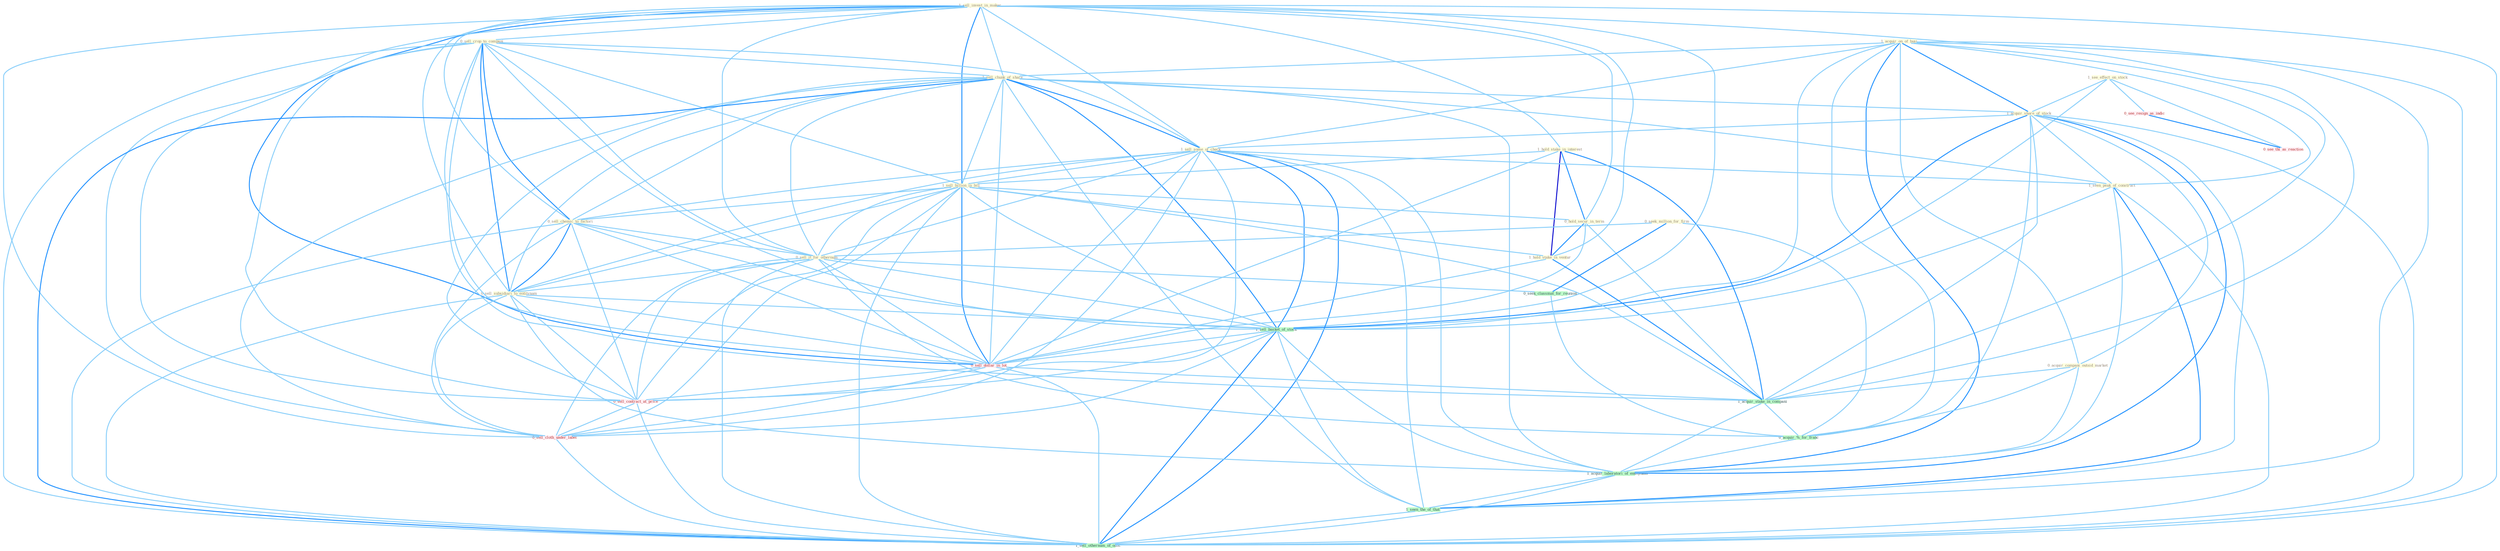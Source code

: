 Graph G{ 
    node
    [shape=polygon,style=filled,width=.5,height=.06,color="#BDFCC9",fixedsize=true,fontsize=4,
    fontcolor="#2f4f4f"];
    {node
    [color="#ffffe0", fontcolor="#8b7d6b"] "1_sell_invest_in_maker " "1_acquir_on_of_busi " "1_see_effect_on_stock " "0_sell_crop_to_compani " "1_hold_stake_in_interest " "1_sell_chunk_of_share " "1_acquir_share_of_stock " "1_sell_some_of_check " "1_sell_billion_in_bill " "0_hold_secur_in_term " "1_hold_stake_in_ventur " "0_sell_chemic_to_factori " "0_seek_million_for_firm " "1_seen_peak_of_construct " "0_sell_it_for_othernum " "0_sell_subsidiari_to_entitynam " "0_acquir_compani_outsid_market "}
{node [color="#fff0f5", fontcolor="#b22222"] "0_sell_dollar_in_lot " "0_see_resign_as_indic " "0_sell_contract_at_price " "0_sell_cloth_under_label " "0_see_thi_as_reaction "}
edge [color="#B0E2FF"];

	"1_sell_invest_in_maker " -- "0_sell_crop_to_compani " [w="1", color="#87cefa" ];
	"1_sell_invest_in_maker " -- "1_hold_stake_in_interest " [w="1", color="#87cefa" ];
	"1_sell_invest_in_maker " -- "1_sell_chunk_of_share " [w="1", color="#87cefa" ];
	"1_sell_invest_in_maker " -- "1_sell_some_of_check " [w="1", color="#87cefa" ];
	"1_sell_invest_in_maker " -- "1_sell_billion_in_bill " [w="2", color="#1e90ff" , len=0.8];
	"1_sell_invest_in_maker " -- "0_hold_secur_in_term " [w="1", color="#87cefa" ];
	"1_sell_invest_in_maker " -- "1_hold_stake_in_ventur " [w="1", color="#87cefa" ];
	"1_sell_invest_in_maker " -- "0_sell_chemic_to_factori " [w="1", color="#87cefa" ];
	"1_sell_invest_in_maker " -- "0_sell_it_for_othernum " [w="1", color="#87cefa" ];
	"1_sell_invest_in_maker " -- "0_sell_subsidiari_to_entitynam " [w="1", color="#87cefa" ];
	"1_sell_invest_in_maker " -- "1_sell_basket_of_stock " [w="1", color="#87cefa" ];
	"1_sell_invest_in_maker " -- "0_sell_dollar_in_lot " [w="2", color="#1e90ff" , len=0.8];
	"1_sell_invest_in_maker " -- "1_acquir_stake_in_compani " [w="1", color="#87cefa" ];
	"1_sell_invest_in_maker " -- "0_sell_contract_at_price " [w="1", color="#87cefa" ];
	"1_sell_invest_in_maker " -- "0_sell_cloth_under_label " [w="1", color="#87cefa" ];
	"1_sell_invest_in_maker " -- "1_sell_othernum_of_offic " [w="1", color="#87cefa" ];
	"1_acquir_on_of_busi " -- "1_sell_chunk_of_share " [w="1", color="#87cefa" ];
	"1_acquir_on_of_busi " -- "1_acquir_share_of_stock " [w="2", color="#1e90ff" , len=0.8];
	"1_acquir_on_of_busi " -- "1_sell_some_of_check " [w="1", color="#87cefa" ];
	"1_acquir_on_of_busi " -- "1_seen_peak_of_construct " [w="1", color="#87cefa" ];
	"1_acquir_on_of_busi " -- "0_acquir_compani_outsid_market " [w="1", color="#87cefa" ];
	"1_acquir_on_of_busi " -- "1_sell_basket_of_stock " [w="1", color="#87cefa" ];
	"1_acquir_on_of_busi " -- "1_acquir_stake_in_compani " [w="1", color="#87cefa" ];
	"1_acquir_on_of_busi " -- "0_acquir_%_for_franc " [w="1", color="#87cefa" ];
	"1_acquir_on_of_busi " -- "1_acquir_laboratori_of_entitynam " [w="2", color="#1e90ff" , len=0.8];
	"1_acquir_on_of_busi " -- "1_seen_the_of_that " [w="1", color="#87cefa" ];
	"1_acquir_on_of_busi " -- "1_sell_othernum_of_offic " [w="1", color="#87cefa" ];
	"1_see_effect_on_stock " -- "1_acquir_share_of_stock " [w="1", color="#87cefa" ];
	"1_see_effect_on_stock " -- "1_sell_basket_of_stock " [w="1", color="#87cefa" ];
	"1_see_effect_on_stock " -- "0_see_resign_as_indic " [w="1", color="#87cefa" ];
	"1_see_effect_on_stock " -- "0_see_thi_as_reaction " [w="1", color="#87cefa" ];
	"0_sell_crop_to_compani " -- "1_sell_chunk_of_share " [w="1", color="#87cefa" ];
	"0_sell_crop_to_compani " -- "1_sell_some_of_check " [w="1", color="#87cefa" ];
	"0_sell_crop_to_compani " -- "1_sell_billion_in_bill " [w="1", color="#87cefa" ];
	"0_sell_crop_to_compani " -- "0_sell_chemic_to_factori " [w="2", color="#1e90ff" , len=0.8];
	"0_sell_crop_to_compani " -- "0_sell_it_for_othernum " [w="1", color="#87cefa" ];
	"0_sell_crop_to_compani " -- "0_sell_subsidiari_to_entitynam " [w="2", color="#1e90ff" , len=0.8];
	"0_sell_crop_to_compani " -- "1_sell_basket_of_stock " [w="1", color="#87cefa" ];
	"0_sell_crop_to_compani " -- "0_sell_dollar_in_lot " [w="1", color="#87cefa" ];
	"0_sell_crop_to_compani " -- "1_acquir_stake_in_compani " [w="1", color="#87cefa" ];
	"0_sell_crop_to_compani " -- "0_sell_contract_at_price " [w="1", color="#87cefa" ];
	"0_sell_crop_to_compani " -- "0_sell_cloth_under_label " [w="1", color="#87cefa" ];
	"0_sell_crop_to_compani " -- "1_sell_othernum_of_offic " [w="1", color="#87cefa" ];
	"1_hold_stake_in_interest " -- "1_sell_billion_in_bill " [w="1", color="#87cefa" ];
	"1_hold_stake_in_interest " -- "0_hold_secur_in_term " [w="2", color="#1e90ff" , len=0.8];
	"1_hold_stake_in_interest " -- "1_hold_stake_in_ventur " [w="3", color="#0000cd" , len=0.6];
	"1_hold_stake_in_interest " -- "0_sell_dollar_in_lot " [w="1", color="#87cefa" ];
	"1_hold_stake_in_interest " -- "1_acquir_stake_in_compani " [w="2", color="#1e90ff" , len=0.8];
	"1_sell_chunk_of_share " -- "1_acquir_share_of_stock " [w="1", color="#87cefa" ];
	"1_sell_chunk_of_share " -- "1_sell_some_of_check " [w="2", color="#1e90ff" , len=0.8];
	"1_sell_chunk_of_share " -- "1_sell_billion_in_bill " [w="1", color="#87cefa" ];
	"1_sell_chunk_of_share " -- "0_sell_chemic_to_factori " [w="1", color="#87cefa" ];
	"1_sell_chunk_of_share " -- "1_seen_peak_of_construct " [w="1", color="#87cefa" ];
	"1_sell_chunk_of_share " -- "0_sell_it_for_othernum " [w="1", color="#87cefa" ];
	"1_sell_chunk_of_share " -- "0_sell_subsidiari_to_entitynam " [w="1", color="#87cefa" ];
	"1_sell_chunk_of_share " -- "1_sell_basket_of_stock " [w="2", color="#1e90ff" , len=0.8];
	"1_sell_chunk_of_share " -- "0_sell_dollar_in_lot " [w="1", color="#87cefa" ];
	"1_sell_chunk_of_share " -- "0_sell_contract_at_price " [w="1", color="#87cefa" ];
	"1_sell_chunk_of_share " -- "1_acquir_laboratori_of_entitynam " [w="1", color="#87cefa" ];
	"1_sell_chunk_of_share " -- "0_sell_cloth_under_label " [w="1", color="#87cefa" ];
	"1_sell_chunk_of_share " -- "1_seen_the_of_that " [w="1", color="#87cefa" ];
	"1_sell_chunk_of_share " -- "1_sell_othernum_of_offic " [w="2", color="#1e90ff" , len=0.8];
	"1_acquir_share_of_stock " -- "1_sell_some_of_check " [w="1", color="#87cefa" ];
	"1_acquir_share_of_stock " -- "1_seen_peak_of_construct " [w="1", color="#87cefa" ];
	"1_acquir_share_of_stock " -- "0_acquir_compani_outsid_market " [w="1", color="#87cefa" ];
	"1_acquir_share_of_stock " -- "1_sell_basket_of_stock " [w="2", color="#1e90ff" , len=0.8];
	"1_acquir_share_of_stock " -- "1_acquir_stake_in_compani " [w="1", color="#87cefa" ];
	"1_acquir_share_of_stock " -- "0_acquir_%_for_franc " [w="1", color="#87cefa" ];
	"1_acquir_share_of_stock " -- "1_acquir_laboratori_of_entitynam " [w="2", color="#1e90ff" , len=0.8];
	"1_acquir_share_of_stock " -- "1_seen_the_of_that " [w="1", color="#87cefa" ];
	"1_acquir_share_of_stock " -- "1_sell_othernum_of_offic " [w="1", color="#87cefa" ];
	"1_sell_some_of_check " -- "1_sell_billion_in_bill " [w="1", color="#87cefa" ];
	"1_sell_some_of_check " -- "0_sell_chemic_to_factori " [w="1", color="#87cefa" ];
	"1_sell_some_of_check " -- "1_seen_peak_of_construct " [w="1", color="#87cefa" ];
	"1_sell_some_of_check " -- "0_sell_it_for_othernum " [w="1", color="#87cefa" ];
	"1_sell_some_of_check " -- "0_sell_subsidiari_to_entitynam " [w="1", color="#87cefa" ];
	"1_sell_some_of_check " -- "1_sell_basket_of_stock " [w="2", color="#1e90ff" , len=0.8];
	"1_sell_some_of_check " -- "0_sell_dollar_in_lot " [w="1", color="#87cefa" ];
	"1_sell_some_of_check " -- "0_sell_contract_at_price " [w="1", color="#87cefa" ];
	"1_sell_some_of_check " -- "1_acquir_laboratori_of_entitynam " [w="1", color="#87cefa" ];
	"1_sell_some_of_check " -- "0_sell_cloth_under_label " [w="1", color="#87cefa" ];
	"1_sell_some_of_check " -- "1_seen_the_of_that " [w="1", color="#87cefa" ];
	"1_sell_some_of_check " -- "1_sell_othernum_of_offic " [w="2", color="#1e90ff" , len=0.8];
	"1_sell_billion_in_bill " -- "0_hold_secur_in_term " [w="1", color="#87cefa" ];
	"1_sell_billion_in_bill " -- "1_hold_stake_in_ventur " [w="1", color="#87cefa" ];
	"1_sell_billion_in_bill " -- "0_sell_chemic_to_factori " [w="1", color="#87cefa" ];
	"1_sell_billion_in_bill " -- "0_sell_it_for_othernum " [w="1", color="#87cefa" ];
	"1_sell_billion_in_bill " -- "0_sell_subsidiari_to_entitynam " [w="1", color="#87cefa" ];
	"1_sell_billion_in_bill " -- "1_sell_basket_of_stock " [w="1", color="#87cefa" ];
	"1_sell_billion_in_bill " -- "0_sell_dollar_in_lot " [w="2", color="#1e90ff" , len=0.8];
	"1_sell_billion_in_bill " -- "1_acquir_stake_in_compani " [w="1", color="#87cefa" ];
	"1_sell_billion_in_bill " -- "0_sell_contract_at_price " [w="1", color="#87cefa" ];
	"1_sell_billion_in_bill " -- "0_sell_cloth_under_label " [w="1", color="#87cefa" ];
	"1_sell_billion_in_bill " -- "1_sell_othernum_of_offic " [w="1", color="#87cefa" ];
	"0_hold_secur_in_term " -- "1_hold_stake_in_ventur " [w="2", color="#1e90ff" , len=0.8];
	"0_hold_secur_in_term " -- "0_sell_dollar_in_lot " [w="1", color="#87cefa" ];
	"0_hold_secur_in_term " -- "1_acquir_stake_in_compani " [w="1", color="#87cefa" ];
	"1_hold_stake_in_ventur " -- "0_sell_dollar_in_lot " [w="1", color="#87cefa" ];
	"1_hold_stake_in_ventur " -- "1_acquir_stake_in_compani " [w="2", color="#1e90ff" , len=0.8];
	"0_sell_chemic_to_factori " -- "0_sell_it_for_othernum " [w="1", color="#87cefa" ];
	"0_sell_chemic_to_factori " -- "0_sell_subsidiari_to_entitynam " [w="2", color="#1e90ff" , len=0.8];
	"0_sell_chemic_to_factori " -- "1_sell_basket_of_stock " [w="1", color="#87cefa" ];
	"0_sell_chemic_to_factori " -- "0_sell_dollar_in_lot " [w="1", color="#87cefa" ];
	"0_sell_chemic_to_factori " -- "0_sell_contract_at_price " [w="1", color="#87cefa" ];
	"0_sell_chemic_to_factori " -- "0_sell_cloth_under_label " [w="1", color="#87cefa" ];
	"0_sell_chemic_to_factori " -- "1_sell_othernum_of_offic " [w="1", color="#87cefa" ];
	"0_seek_million_for_firm " -- "0_sell_it_for_othernum " [w="1", color="#87cefa" ];
	"0_seek_million_for_firm " -- "0_seek_classmat_for_reunion " [w="2", color="#1e90ff" , len=0.8];
	"0_seek_million_for_firm " -- "0_acquir_%_for_franc " [w="1", color="#87cefa" ];
	"1_seen_peak_of_construct " -- "1_sell_basket_of_stock " [w="1", color="#87cefa" ];
	"1_seen_peak_of_construct " -- "1_acquir_laboratori_of_entitynam " [w="1", color="#87cefa" ];
	"1_seen_peak_of_construct " -- "1_seen_the_of_that " [w="2", color="#1e90ff" , len=0.8];
	"1_seen_peak_of_construct " -- "1_sell_othernum_of_offic " [w="1", color="#87cefa" ];
	"0_sell_it_for_othernum " -- "0_sell_subsidiari_to_entitynam " [w="1", color="#87cefa" ];
	"0_sell_it_for_othernum " -- "0_seek_classmat_for_reunion " [w="1", color="#87cefa" ];
	"0_sell_it_for_othernum " -- "1_sell_basket_of_stock " [w="1", color="#87cefa" ];
	"0_sell_it_for_othernum " -- "0_sell_dollar_in_lot " [w="1", color="#87cefa" ];
	"0_sell_it_for_othernum " -- "0_acquir_%_for_franc " [w="1", color="#87cefa" ];
	"0_sell_it_for_othernum " -- "0_sell_contract_at_price " [w="1", color="#87cefa" ];
	"0_sell_it_for_othernum " -- "0_sell_cloth_under_label " [w="1", color="#87cefa" ];
	"0_sell_it_for_othernum " -- "1_sell_othernum_of_offic " [w="1", color="#87cefa" ];
	"0_sell_subsidiari_to_entitynam " -- "1_sell_basket_of_stock " [w="1", color="#87cefa" ];
	"0_sell_subsidiari_to_entitynam " -- "0_sell_dollar_in_lot " [w="1", color="#87cefa" ];
	"0_sell_subsidiari_to_entitynam " -- "0_sell_contract_at_price " [w="1", color="#87cefa" ];
	"0_sell_subsidiari_to_entitynam " -- "1_acquir_laboratori_of_entitynam " [w="1", color="#87cefa" ];
	"0_sell_subsidiari_to_entitynam " -- "0_sell_cloth_under_label " [w="1", color="#87cefa" ];
	"0_sell_subsidiari_to_entitynam " -- "1_sell_othernum_of_offic " [w="1", color="#87cefa" ];
	"0_acquir_compani_outsid_market " -- "1_acquir_stake_in_compani " [w="1", color="#87cefa" ];
	"0_acquir_compani_outsid_market " -- "0_acquir_%_for_franc " [w="1", color="#87cefa" ];
	"0_acquir_compani_outsid_market " -- "1_acquir_laboratori_of_entitynam " [w="1", color="#87cefa" ];
	"0_seek_classmat_for_reunion " -- "0_acquir_%_for_franc " [w="1", color="#87cefa" ];
	"1_sell_basket_of_stock " -- "0_sell_dollar_in_lot " [w="1", color="#87cefa" ];
	"1_sell_basket_of_stock " -- "0_sell_contract_at_price " [w="1", color="#87cefa" ];
	"1_sell_basket_of_stock " -- "1_acquir_laboratori_of_entitynam " [w="1", color="#87cefa" ];
	"1_sell_basket_of_stock " -- "0_sell_cloth_under_label " [w="1", color="#87cefa" ];
	"1_sell_basket_of_stock " -- "1_seen_the_of_that " [w="1", color="#87cefa" ];
	"1_sell_basket_of_stock " -- "1_sell_othernum_of_offic " [w="2", color="#1e90ff" , len=0.8];
	"0_sell_dollar_in_lot " -- "1_acquir_stake_in_compani " [w="1", color="#87cefa" ];
	"0_sell_dollar_in_lot " -- "0_sell_contract_at_price " [w="1", color="#87cefa" ];
	"0_sell_dollar_in_lot " -- "0_sell_cloth_under_label " [w="1", color="#87cefa" ];
	"0_sell_dollar_in_lot " -- "1_sell_othernum_of_offic " [w="1", color="#87cefa" ];
	"0_see_resign_as_indic " -- "0_see_thi_as_reaction " [w="2", color="#1e90ff" , len=0.8];
	"1_acquir_stake_in_compani " -- "0_acquir_%_for_franc " [w="1", color="#87cefa" ];
	"1_acquir_stake_in_compani " -- "1_acquir_laboratori_of_entitynam " [w="1", color="#87cefa" ];
	"0_acquir_%_for_franc " -- "1_acquir_laboratori_of_entitynam " [w="1", color="#87cefa" ];
	"0_sell_contract_at_price " -- "0_sell_cloth_under_label " [w="1", color="#87cefa" ];
	"0_sell_contract_at_price " -- "1_sell_othernum_of_offic " [w="1", color="#87cefa" ];
	"1_acquir_laboratori_of_entitynam " -- "1_seen_the_of_that " [w="1", color="#87cefa" ];
	"1_acquir_laboratori_of_entitynam " -- "1_sell_othernum_of_offic " [w="1", color="#87cefa" ];
	"0_sell_cloth_under_label " -- "1_sell_othernum_of_offic " [w="1", color="#87cefa" ];
	"1_seen_the_of_that " -- "1_sell_othernum_of_offic " [w="1", color="#87cefa" ];
}